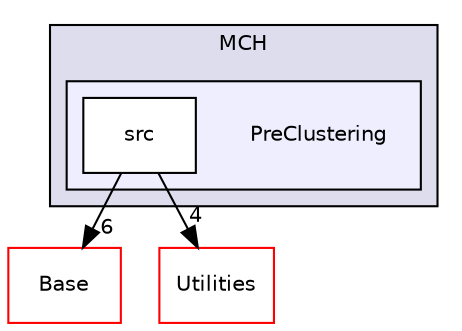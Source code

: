 digraph "/home/travis/build/AliceO2Group/AliceO2/Detectors/MUON/MCH/PreClustering" {
  bgcolor=transparent;
  compound=true
  node [ fontsize="10", fontname="Helvetica"];
  edge [ labelfontsize="10", labelfontname="Helvetica"];
  subgraph clusterdir_061f7088060f41729027f6c2fce0273e {
    graph [ bgcolor="#ddddee", pencolor="black", label="MCH" fontname="Helvetica", fontsize="10", URL="dir_061f7088060f41729027f6c2fce0273e.html"]
  subgraph clusterdir_6229e1f1a243f5ed3f0013dfa4f13deb {
    graph [ bgcolor="#eeeeff", pencolor="black", label="" URL="dir_6229e1f1a243f5ed3f0013dfa4f13deb.html"];
    dir_6229e1f1a243f5ed3f0013dfa4f13deb [shape=plaintext label="PreClustering"];
    dir_4624e4eb636fdecc4c4b4b837c04f177 [shape=box label="src" color="black" fillcolor="white" style="filled" URL="dir_4624e4eb636fdecc4c4b4b837c04f177.html"];
  }
  }
  dir_1155c84989a046e7de4bf0156dc4b34c [shape=box label="Base" color="red" URL="dir_1155c84989a046e7de4bf0156dc4b34c.html"];
  dir_b05a5fa85f84bfc9013183c9d87f9a36 [shape=box label="Utilities" color="red" URL="dir_b05a5fa85f84bfc9013183c9d87f9a36.html"];
  dir_4624e4eb636fdecc4c4b4b837c04f177->dir_1155c84989a046e7de4bf0156dc4b34c [headlabel="6", labeldistance=1.5 headhref="dir_000331_000319.html"];
  dir_4624e4eb636fdecc4c4b4b837c04f177->dir_b05a5fa85f84bfc9013183c9d87f9a36 [headlabel="4", labeldistance=1.5 headhref="dir_000331_000401.html"];
}
